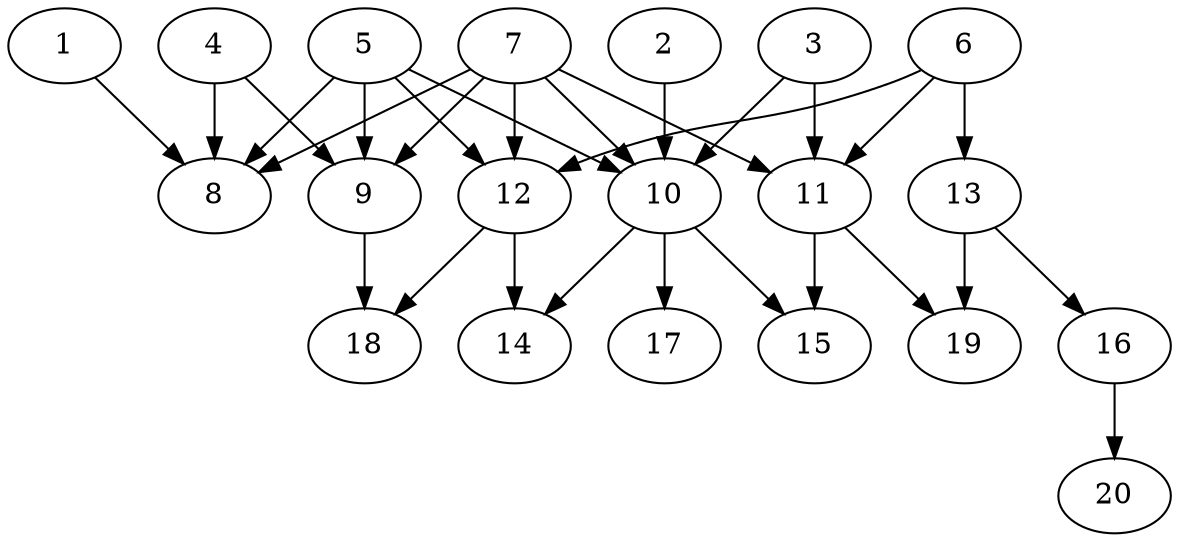 // DAG automatically generated by daggen at Wed Jul 24 22:02:40 2019
// ./daggen --dot -n 20 --ccr 0.5 --fat 0.6 --regular 0.5 --density 0.5 --mindata 5242880 --maxdata 52428800 
digraph G {
  1 [size="82880512", alpha="0.14", expect_size="41440256"] 
  1 -> 8 [size ="41440256"]
  2 [size="44677120", alpha="0.03", expect_size="22338560"] 
  2 -> 10 [size ="22338560"]
  3 [size="72919040", alpha="0.04", expect_size="36459520"] 
  3 -> 10 [size ="36459520"]
  3 -> 11 [size ="36459520"]
  4 [size="100358144", alpha="0.02", expect_size="50179072"] 
  4 -> 8 [size ="50179072"]
  4 -> 9 [size ="50179072"]
  5 [size="87894016", alpha="0.11", expect_size="43947008"] 
  5 -> 8 [size ="43947008"]
  5 -> 9 [size ="43947008"]
  5 -> 10 [size ="43947008"]
  5 -> 12 [size ="43947008"]
  6 [size="13932544", alpha="0.09", expect_size="6966272"] 
  6 -> 11 [size ="6966272"]
  6 -> 12 [size ="6966272"]
  6 -> 13 [size ="6966272"]
  7 [size="83015680", alpha="0.03", expect_size="41507840"] 
  7 -> 8 [size ="41507840"]
  7 -> 9 [size ="41507840"]
  7 -> 10 [size ="41507840"]
  7 -> 11 [size ="41507840"]
  7 -> 12 [size ="41507840"]
  8 [size="34324480", alpha="0.14", expect_size="17162240"] 
  9 [size="40239104", alpha="0.16", expect_size="20119552"] 
  9 -> 18 [size ="20119552"]
  10 [size="21350400", alpha="0.08", expect_size="10675200"] 
  10 -> 14 [size ="10675200"]
  10 -> 15 [size ="10675200"]
  10 -> 17 [size ="10675200"]
  11 [size="62146560", alpha="0.05", expect_size="31073280"] 
  11 -> 15 [size ="31073280"]
  11 -> 19 [size ="31073280"]
  12 [size="32055296", alpha="0.07", expect_size="16027648"] 
  12 -> 14 [size ="16027648"]
  12 -> 18 [size ="16027648"]
  13 [size="48257024", alpha="0.13", expect_size="24128512"] 
  13 -> 16 [size ="24128512"]
  13 -> 19 [size ="24128512"]
  14 [size="69249024", alpha="0.02", expect_size="34624512"] 
  15 [size="78333952", alpha="0.10", expect_size="39166976"] 
  16 [size="38053888", alpha="0.15", expect_size="19026944"] 
  16 -> 20 [size ="19026944"]
  17 [size="78467072", alpha="0.08", expect_size="39233536"] 
  18 [size="91127808", alpha="0.15", expect_size="45563904"] 
  19 [size="60637184", alpha="0.11", expect_size="30318592"] 
  20 [size="40706048", alpha="0.18", expect_size="20353024"] 
}
